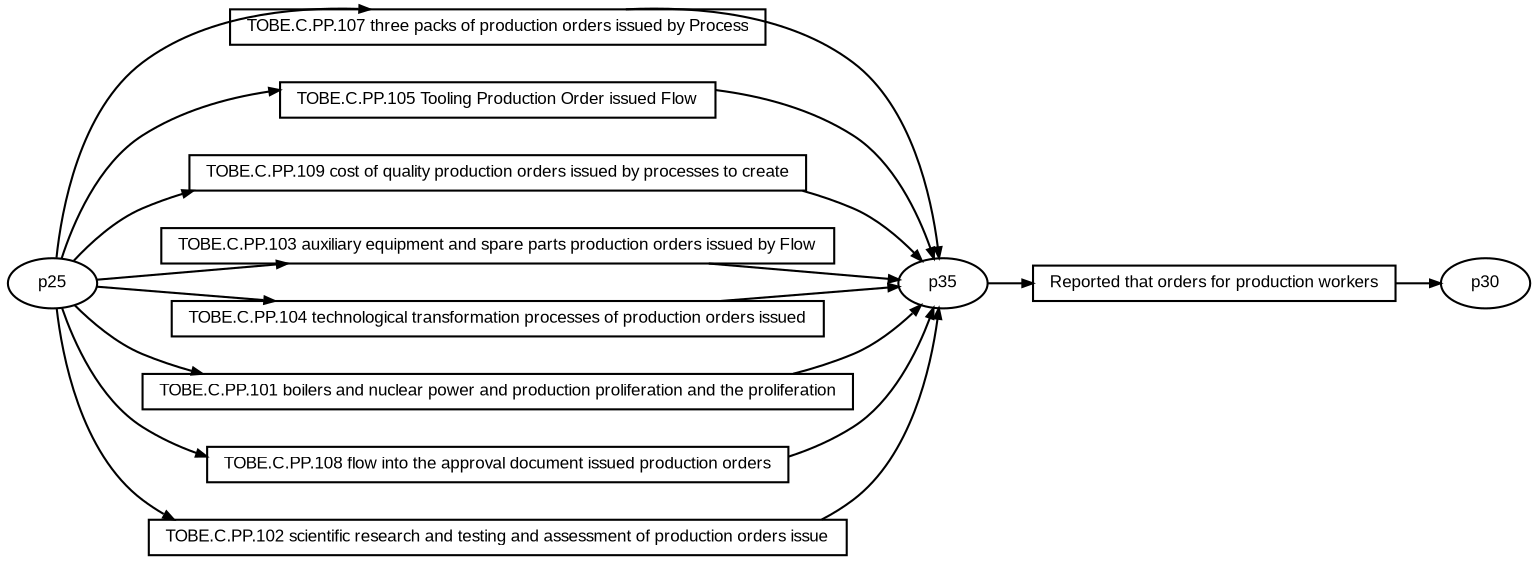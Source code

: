digraph G {ranksep=".3"; fontsize="8"; remincross=true; margin="0.0,0.0"; fontname="Arial";rankdir="LR"; 
edge [arrowsize="0.5"];
node [height=".2",width=".2",fontname="Arial",fontsize="8"];
t0 [shape="box",label="Reported that orders for production workers"];
t1 [shape="box",label="TOBE.C.PP.107 three packs of production orders issued by Process"];
t2 [shape="box",label="TOBE.C.PP.105 Tooling Production Order issued Flow"];
t3 [shape="box",label="TOBE.C.PP.109 cost of quality production orders issued by processes to create"];
t4 [shape="box",label="TOBE.C.PP.103 auxiliary equipment and spare parts production orders issued by Flow"];
t5 [shape="box",label="TOBE.C.PP.104 technological transformation processes of production orders issued"];
t6 [shape="box",label="TOBE.C.PP.101 boilers and nuclear power and production proliferation and the proliferation"];
t7 [shape="box",label="TOBE.C.PP.108 flow into the approval document issued production orders"];
t8 [shape="box",label="TOBE.C.PP.102 scientific research and testing and assessment of production orders issue"];
p0 [shape="oval",label="p30"];
p1 [shape="oval",label="p35"];
p2 [shape="oval",label="p25"];
p2 -> t2[label=""];
t7 -> p1[label=""];
p2 -> t7[label=""];
t8 -> p1[label=""];
p1 -> t0[label=""];
p2 -> t5[label=""];
p2 -> t3[label=""];
p2 -> t6[label=""];
p2 -> t4[label=""];
t4 -> p1[label=""];
p2 -> t8[label=""];
t1 -> p1[label=""];
t6 -> p1[label=""];
p2 -> t1[label=""];
t3 -> p1[label=""];
t5 -> p1[label=""];
t0 -> p0[label=""];
t2 -> p1[label=""];
}

